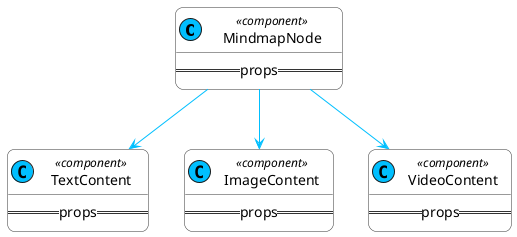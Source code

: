 @startuml
skinparam class {
    BackgroundColor white
    ArrowColor DeepSkyBlue
    BorderColor #333333
}

skinparam roundcorner 15

class "     MindmapNode     " as comp1 <<(C, DeepSkyBlue) component>> {
    ==props==
}

class "    TextContent    " as comp2 <<(C, DeepSkyBlue) component>> {
    ==props==
}

class "   ImageContent   " as comp3 <<(C, DeepSkyBlue) component>> {
    ==props==
}

class "   VideoContent   " as comp4 <<(C, DeepSkyBlue) component>> {
    ==props==
}

comp1 --> comp2
comp1 --> comp3
comp1 --> comp4


@enduml